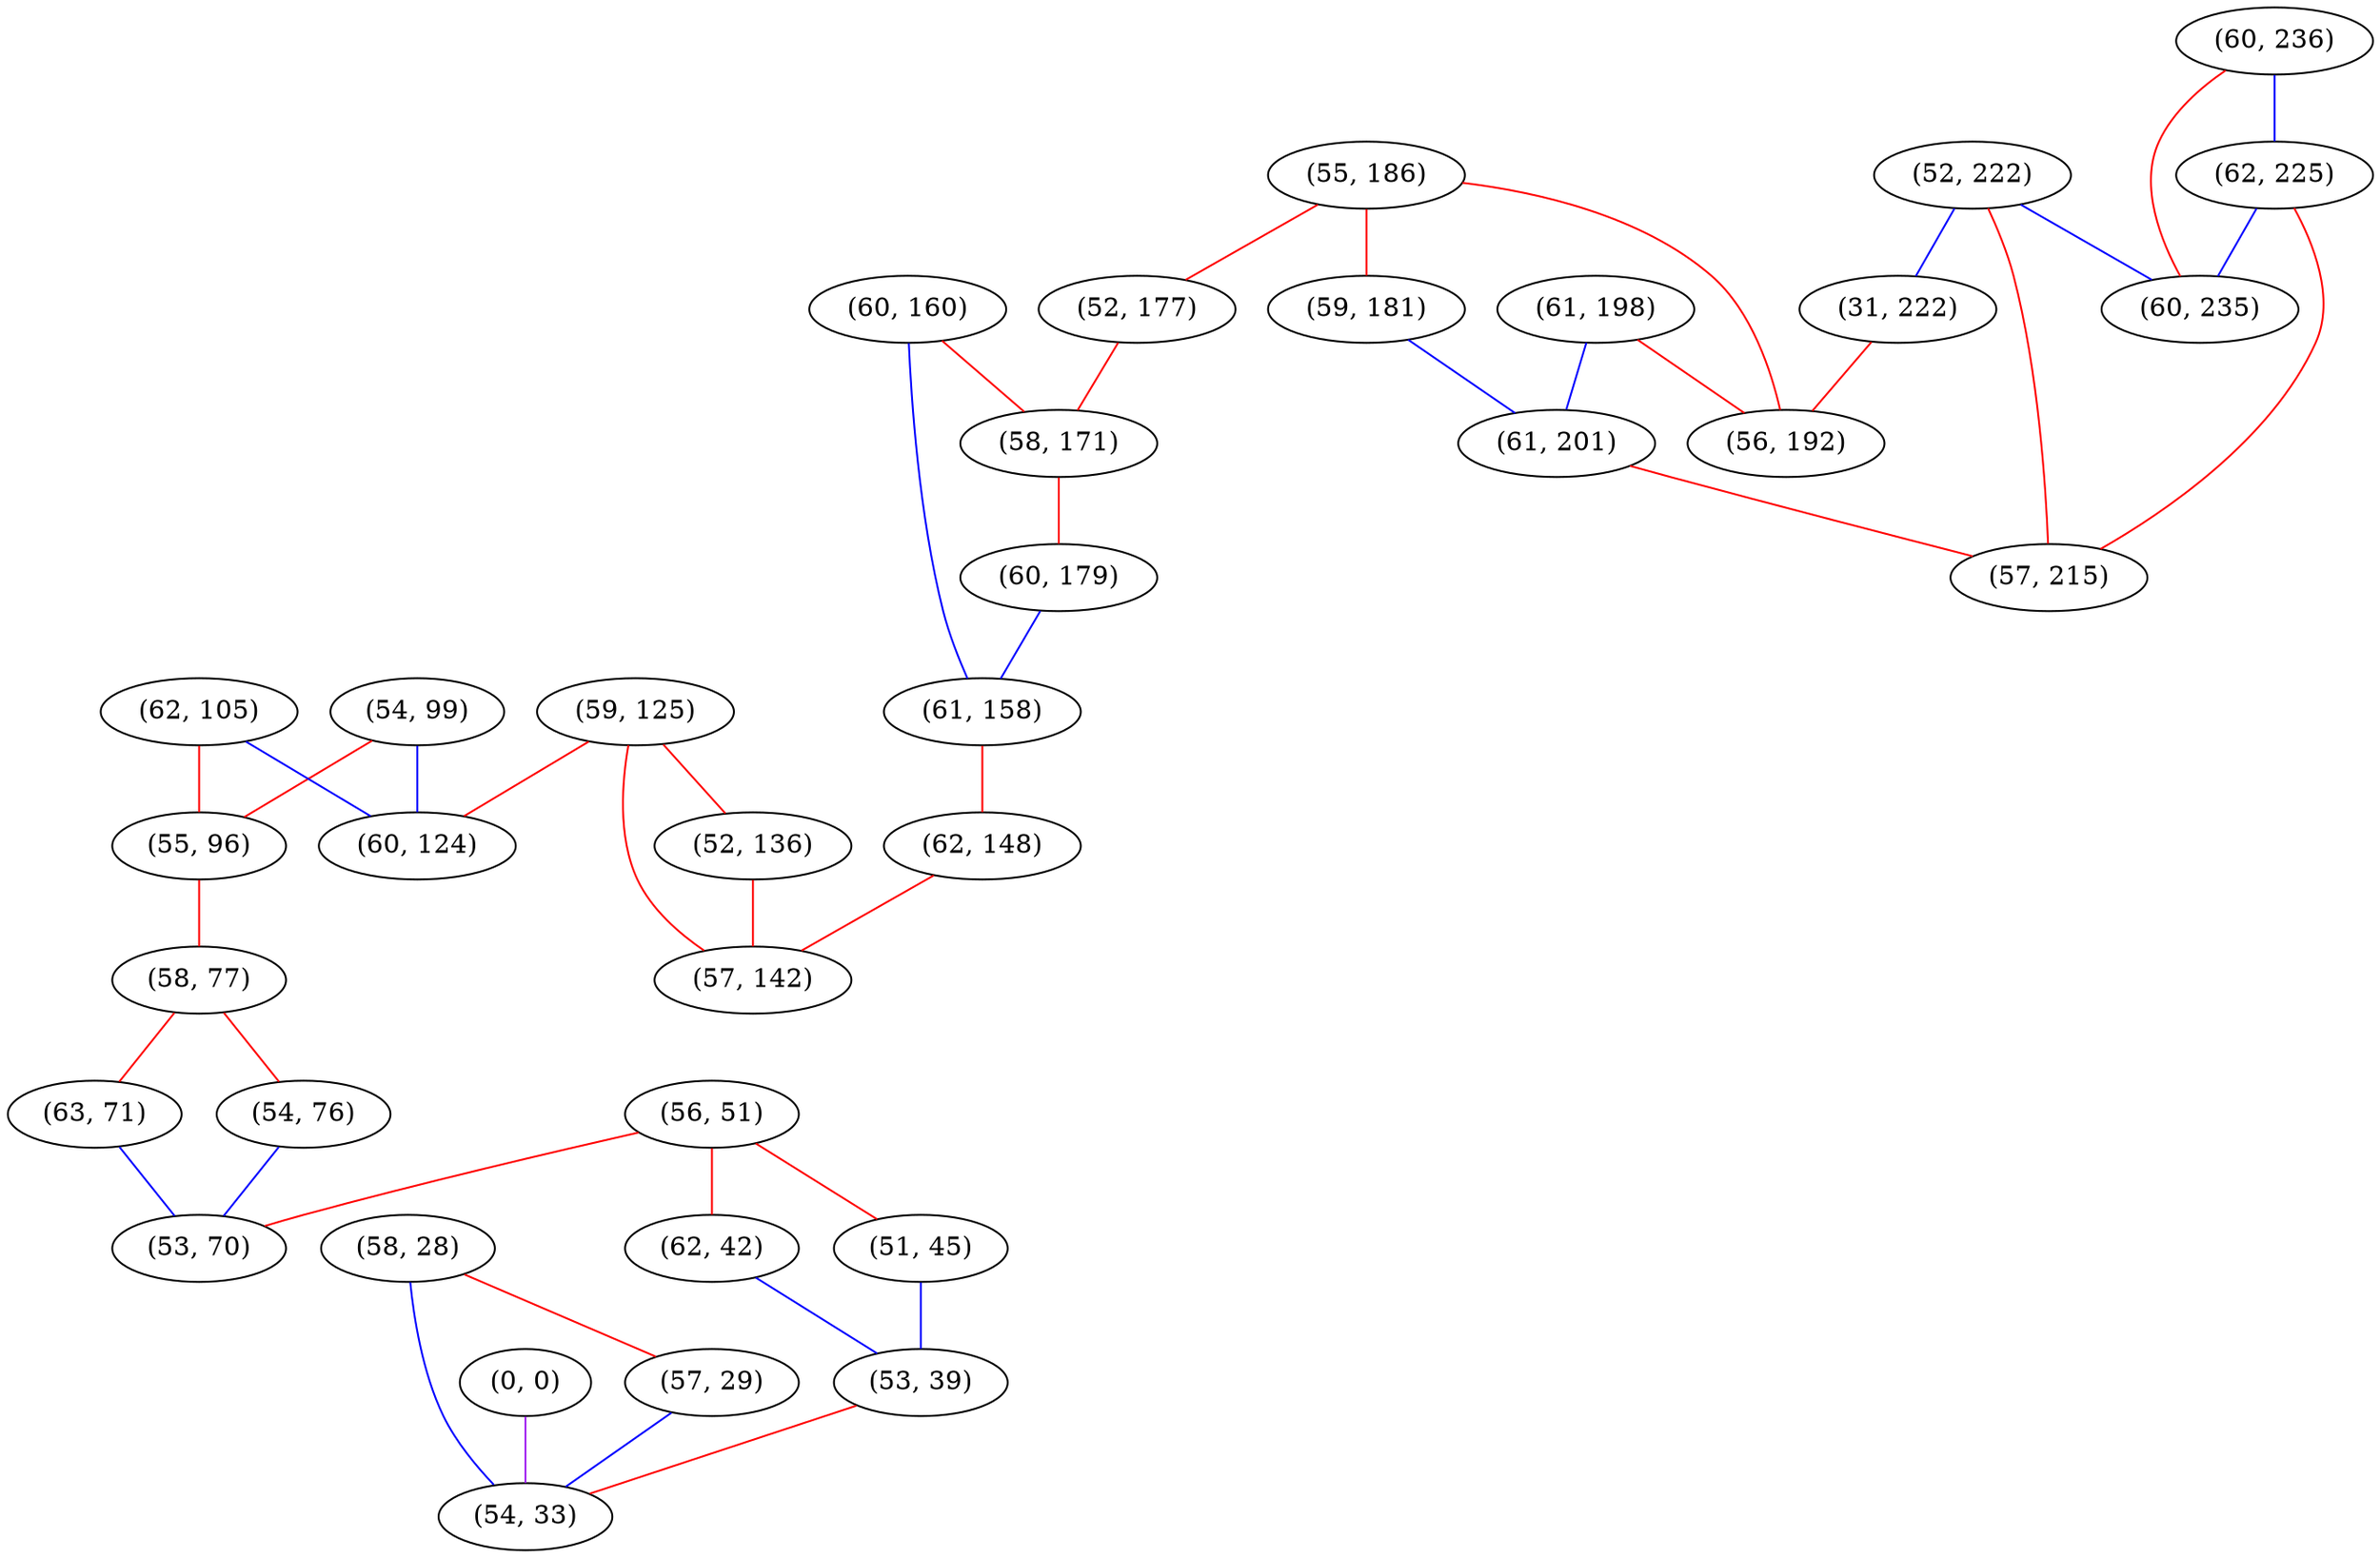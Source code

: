 graph "" {
"(54, 99)";
"(56, 51)";
"(52, 222)";
"(62, 42)";
"(55, 186)";
"(60, 236)";
"(52, 177)";
"(59, 125)";
"(62, 105)";
"(58, 28)";
"(55, 96)";
"(60, 160)";
"(58, 77)";
"(61, 198)";
"(62, 225)";
"(0, 0)";
"(63, 71)";
"(59, 181)";
"(54, 76)";
"(52, 136)";
"(58, 171)";
"(51, 45)";
"(31, 222)";
"(60, 179)";
"(57, 29)";
"(53, 39)";
"(60, 235)";
"(61, 158)";
"(62, 148)";
"(60, 124)";
"(57, 142)";
"(61, 201)";
"(53, 70)";
"(54, 33)";
"(56, 192)";
"(57, 215)";
"(54, 99)" -- "(60, 124)"  [color=blue, key=0, weight=3];
"(54, 99)" -- "(55, 96)"  [color=red, key=0, weight=1];
"(56, 51)" -- "(53, 70)"  [color=red, key=0, weight=1];
"(56, 51)" -- "(62, 42)"  [color=red, key=0, weight=1];
"(56, 51)" -- "(51, 45)"  [color=red, key=0, weight=1];
"(52, 222)" -- "(31, 222)"  [color=blue, key=0, weight=3];
"(52, 222)" -- "(60, 235)"  [color=blue, key=0, weight=3];
"(52, 222)" -- "(57, 215)"  [color=red, key=0, weight=1];
"(62, 42)" -- "(53, 39)"  [color=blue, key=0, weight=3];
"(55, 186)" -- "(56, 192)"  [color=red, key=0, weight=1];
"(55, 186)" -- "(52, 177)"  [color=red, key=0, weight=1];
"(55, 186)" -- "(59, 181)"  [color=red, key=0, weight=1];
"(60, 236)" -- "(62, 225)"  [color=blue, key=0, weight=3];
"(60, 236)" -- "(60, 235)"  [color=red, key=0, weight=1];
"(52, 177)" -- "(58, 171)"  [color=red, key=0, weight=1];
"(59, 125)" -- "(60, 124)"  [color=red, key=0, weight=1];
"(59, 125)" -- "(57, 142)"  [color=red, key=0, weight=1];
"(59, 125)" -- "(52, 136)"  [color=red, key=0, weight=1];
"(62, 105)" -- "(60, 124)"  [color=blue, key=0, weight=3];
"(62, 105)" -- "(55, 96)"  [color=red, key=0, weight=1];
"(58, 28)" -- "(57, 29)"  [color=red, key=0, weight=1];
"(58, 28)" -- "(54, 33)"  [color=blue, key=0, weight=3];
"(55, 96)" -- "(58, 77)"  [color=red, key=0, weight=1];
"(60, 160)" -- "(61, 158)"  [color=blue, key=0, weight=3];
"(60, 160)" -- "(58, 171)"  [color=red, key=0, weight=1];
"(58, 77)" -- "(54, 76)"  [color=red, key=0, weight=1];
"(58, 77)" -- "(63, 71)"  [color=red, key=0, weight=1];
"(61, 198)" -- "(61, 201)"  [color=blue, key=0, weight=3];
"(61, 198)" -- "(56, 192)"  [color=red, key=0, weight=1];
"(62, 225)" -- "(60, 235)"  [color=blue, key=0, weight=3];
"(62, 225)" -- "(57, 215)"  [color=red, key=0, weight=1];
"(0, 0)" -- "(54, 33)"  [color=purple, key=0, weight=4];
"(63, 71)" -- "(53, 70)"  [color=blue, key=0, weight=3];
"(59, 181)" -- "(61, 201)"  [color=blue, key=0, weight=3];
"(54, 76)" -- "(53, 70)"  [color=blue, key=0, weight=3];
"(52, 136)" -- "(57, 142)"  [color=red, key=0, weight=1];
"(58, 171)" -- "(60, 179)"  [color=red, key=0, weight=1];
"(51, 45)" -- "(53, 39)"  [color=blue, key=0, weight=3];
"(31, 222)" -- "(56, 192)"  [color=red, key=0, weight=1];
"(60, 179)" -- "(61, 158)"  [color=blue, key=0, weight=3];
"(57, 29)" -- "(54, 33)"  [color=blue, key=0, weight=3];
"(53, 39)" -- "(54, 33)"  [color=red, key=0, weight=1];
"(61, 158)" -- "(62, 148)"  [color=red, key=0, weight=1];
"(62, 148)" -- "(57, 142)"  [color=red, key=0, weight=1];
"(61, 201)" -- "(57, 215)"  [color=red, key=0, weight=1];
}
